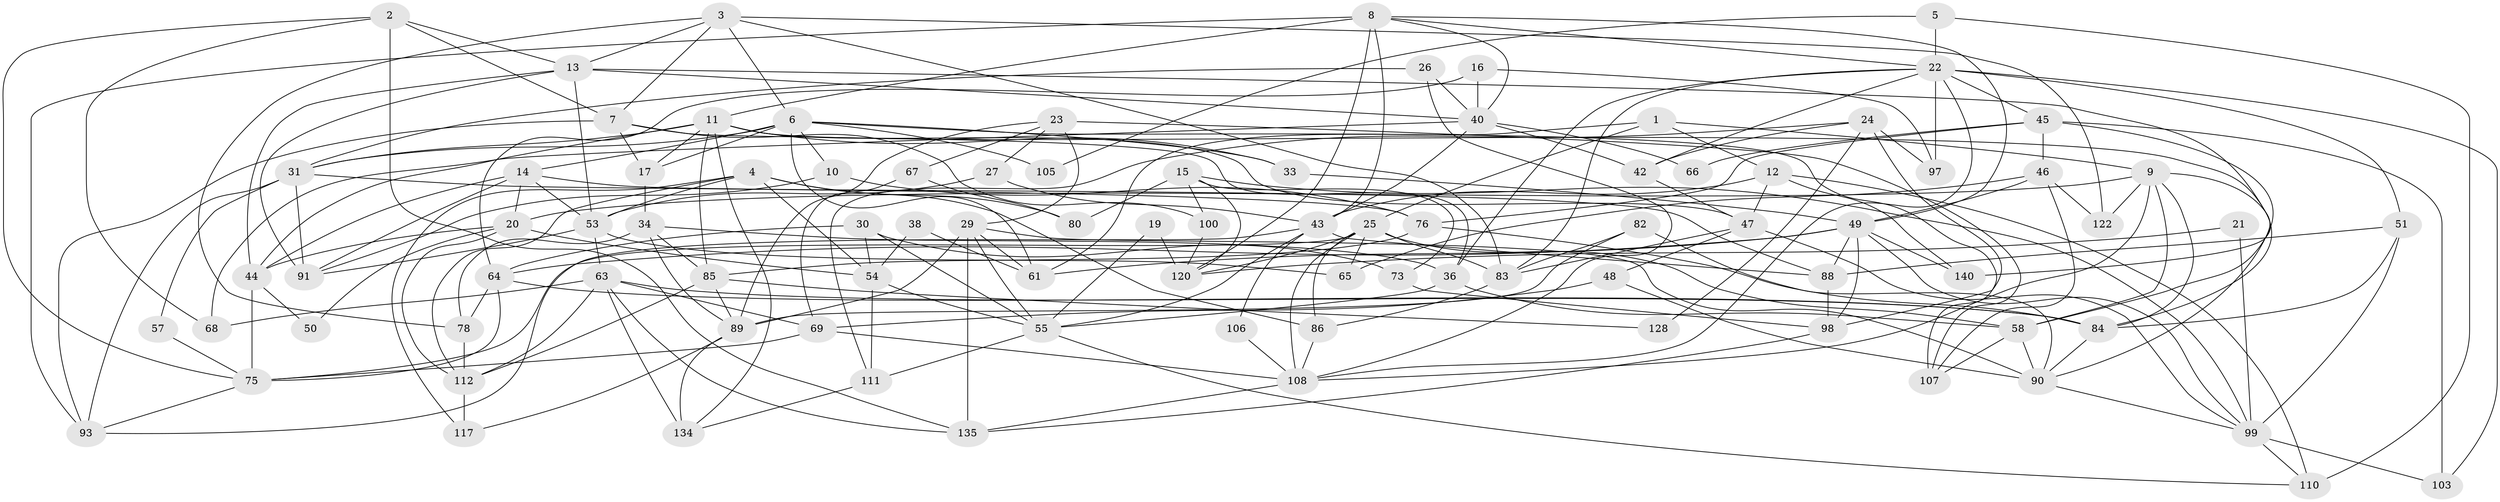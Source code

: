 // original degree distribution, {4: 0.2357142857142857, 5: 0.17142857142857143, 6: 0.12857142857142856, 3: 0.2857142857142857, 2: 0.1357142857142857, 7: 0.04285714285714286}
// Generated by graph-tools (version 1.1) at 2025/41/03/06/25 10:41:58]
// undirected, 91 vertices, 225 edges
graph export_dot {
graph [start="1"]
  node [color=gray90,style=filled];
  1;
  2 [super="+114"];
  3;
  4;
  5;
  6 [super="+70"];
  7 [super="+62"];
  8 [super="+18"];
  9 [super="+136"];
  10;
  11 [super="+126"];
  12 [super="+87"];
  13 [super="+28"];
  14;
  15 [super="+41"];
  16;
  17 [super="+118"];
  19;
  20 [super="+74"];
  21;
  22 [super="+131"];
  23 [super="+39"];
  24 [super="+121"];
  25 [super="+92"];
  26;
  27;
  29 [super="+56"];
  30 [super="+32"];
  31 [super="+130"];
  33 [super="+37"];
  34 [super="+35"];
  36;
  38;
  40 [super="+59"];
  42;
  43 [super="+52"];
  44 [super="+60"];
  45 [super="+124"];
  46 [super="+101"];
  47 [super="+132"];
  48;
  49 [super="+137"];
  50;
  51 [super="+102"];
  53 [super="+79"];
  54 [super="+71"];
  55 [super="+72"];
  57;
  58 [super="+139"];
  61;
  63 [super="+77"];
  64 [super="+96"];
  65 [super="+94"];
  66;
  67;
  68;
  69 [super="+119"];
  73;
  75 [super="+95"];
  76 [super="+81"];
  78 [super="+113"];
  80;
  82;
  83;
  84 [super="+116"];
  85 [super="+109"];
  86 [super="+129"];
  88 [super="+123"];
  89 [super="+115"];
  90 [super="+104"];
  91;
  93;
  97;
  98;
  99 [super="+138"];
  100;
  103;
  105;
  106;
  107;
  108 [super="+125"];
  110;
  111;
  112 [super="+127"];
  117;
  120 [super="+133"];
  122;
  128;
  134;
  135;
  140;
  1 -- 9;
  1 -- 61;
  1 -- 25;
  1 -- 12;
  2 -- 135;
  2 -- 13;
  2 -- 68;
  2 -- 7;
  2 -- 75;
  3 -- 13;
  3 -- 83;
  3 -- 122;
  3 -- 6;
  3 -- 7;
  3 -- 78;
  4 -- 80;
  4 -- 86;
  4 -- 53;
  4 -- 54;
  4 -- 117;
  4 -- 112;
  5 -- 110;
  5 -- 105;
  5 -- 22;
  6 -- 61;
  6 -- 105;
  6 -- 17;
  6 -- 10;
  6 -- 107;
  6 -- 14;
  6 -- 31;
  6 -- 33;
  7 -- 93;
  7 -- 17;
  7 -- 36;
  7 -- 100;
  8 -- 120 [weight=2];
  8 -- 11;
  8 -- 40;
  8 -- 22;
  8 -- 43;
  8 -- 93;
  8 -- 49;
  9 -- 20;
  9 -- 108;
  9 -- 122;
  9 -- 58;
  9 -- 84;
  9 -- 90;
  10 -- 91;
  10 -- 76;
  11 -- 47;
  11 -- 84;
  11 -- 85;
  11 -- 134;
  11 -- 44;
  11 -- 31;
  11 -- 17;
  11 -- 33;
  12 -- 140;
  12 -- 110;
  12 -- 43;
  12 -- 47;
  13 -- 53;
  13 -- 140;
  13 -- 44;
  13 -- 40;
  13 -- 91;
  14 -- 53;
  14 -- 91;
  14 -- 44;
  14 -- 88;
  14 -- 20;
  15 -- 99;
  15 -- 80;
  15 -- 100;
  15 -- 120;
  15 -- 73;
  16 -- 64;
  16 -- 40;
  16 -- 97;
  17 -- 34;
  19 -- 55;
  19 -- 120;
  20 -- 112;
  20 -- 44;
  20 -- 54;
  20 -- 50;
  21 -- 99;
  21 -- 120;
  22 -- 97;
  22 -- 103;
  22 -- 83;
  22 -- 36;
  22 -- 42;
  22 -- 108;
  22 -- 45;
  22 -- 51;
  23 -- 29 [weight=2];
  23 -- 27;
  23 -- 89;
  23 -- 107;
  23 -- 67;
  24 -- 42;
  24 -- 98;
  24 -- 97;
  24 -- 128;
  24 -- 111;
  25 -- 83;
  25 -- 120;
  25 -- 65;
  25 -- 75;
  25 -- 58;
  25 -- 108;
  25 -- 86;
  26 -- 31;
  26 -- 108;
  26 -- 40;
  27 -- 43;
  27 -- 53;
  29 -- 135 [weight=2];
  29 -- 61;
  29 -- 89;
  29 -- 90 [weight=2];
  29 -- 55;
  30 -- 54 [weight=3];
  30 -- 64;
  30 -- 73;
  30 -- 55;
  31 -- 93;
  31 -- 57;
  31 -- 76;
  31 -- 91;
  33 -- 49;
  34 -- 89;
  34 -- 85;
  34 -- 36;
  34 -- 78;
  36 -- 55;
  36 -- 58;
  38 -- 61;
  38 -- 54;
  40 -- 68;
  40 -- 42;
  40 -- 66;
  40 -- 43;
  42 -- 47;
  43 -- 106;
  43 -- 55;
  43 -- 88;
  43 -- 93;
  44 -- 50;
  44 -- 75;
  45 -- 103;
  45 -- 58;
  45 -- 66;
  45 -- 76;
  45 -- 46;
  46 -- 122;
  46 -- 107;
  46 -- 65;
  46 -- 49;
  47 -- 99;
  47 -- 48;
  47 -- 83;
  48 -- 90;
  48 -- 69;
  49 -- 98;
  49 -- 140;
  49 -- 99;
  49 -- 64;
  49 -- 88;
  49 -- 61;
  51 -- 88;
  51 -- 99;
  51 -- 84;
  53 -- 63;
  53 -- 65;
  53 -- 91;
  54 -- 111;
  54 -- 55;
  55 -- 111;
  55 -- 110;
  57 -- 75;
  58 -- 107;
  58 -- 90;
  63 -- 134;
  63 -- 68;
  63 -- 135;
  63 -- 84;
  63 -- 112;
  63 -- 69;
  64 -- 84;
  64 -- 75;
  64 -- 78;
  67 -- 69;
  67 -- 80;
  69 -- 75;
  69 -- 108;
  73 -- 98;
  75 -- 93;
  76 -- 84;
  76 -- 85;
  78 -- 112;
  82 -- 83;
  82 -- 90;
  82 -- 89;
  83 -- 86;
  84 -- 90;
  85 -- 128;
  85 -- 112;
  85 -- 89;
  86 -- 108;
  88 -- 98;
  89 -- 134;
  89 -- 117;
  90 -- 99;
  98 -- 135;
  99 -- 110;
  99 -- 103;
  100 -- 120;
  106 -- 108;
  108 -- 135;
  111 -- 134;
  112 -- 117;
}
